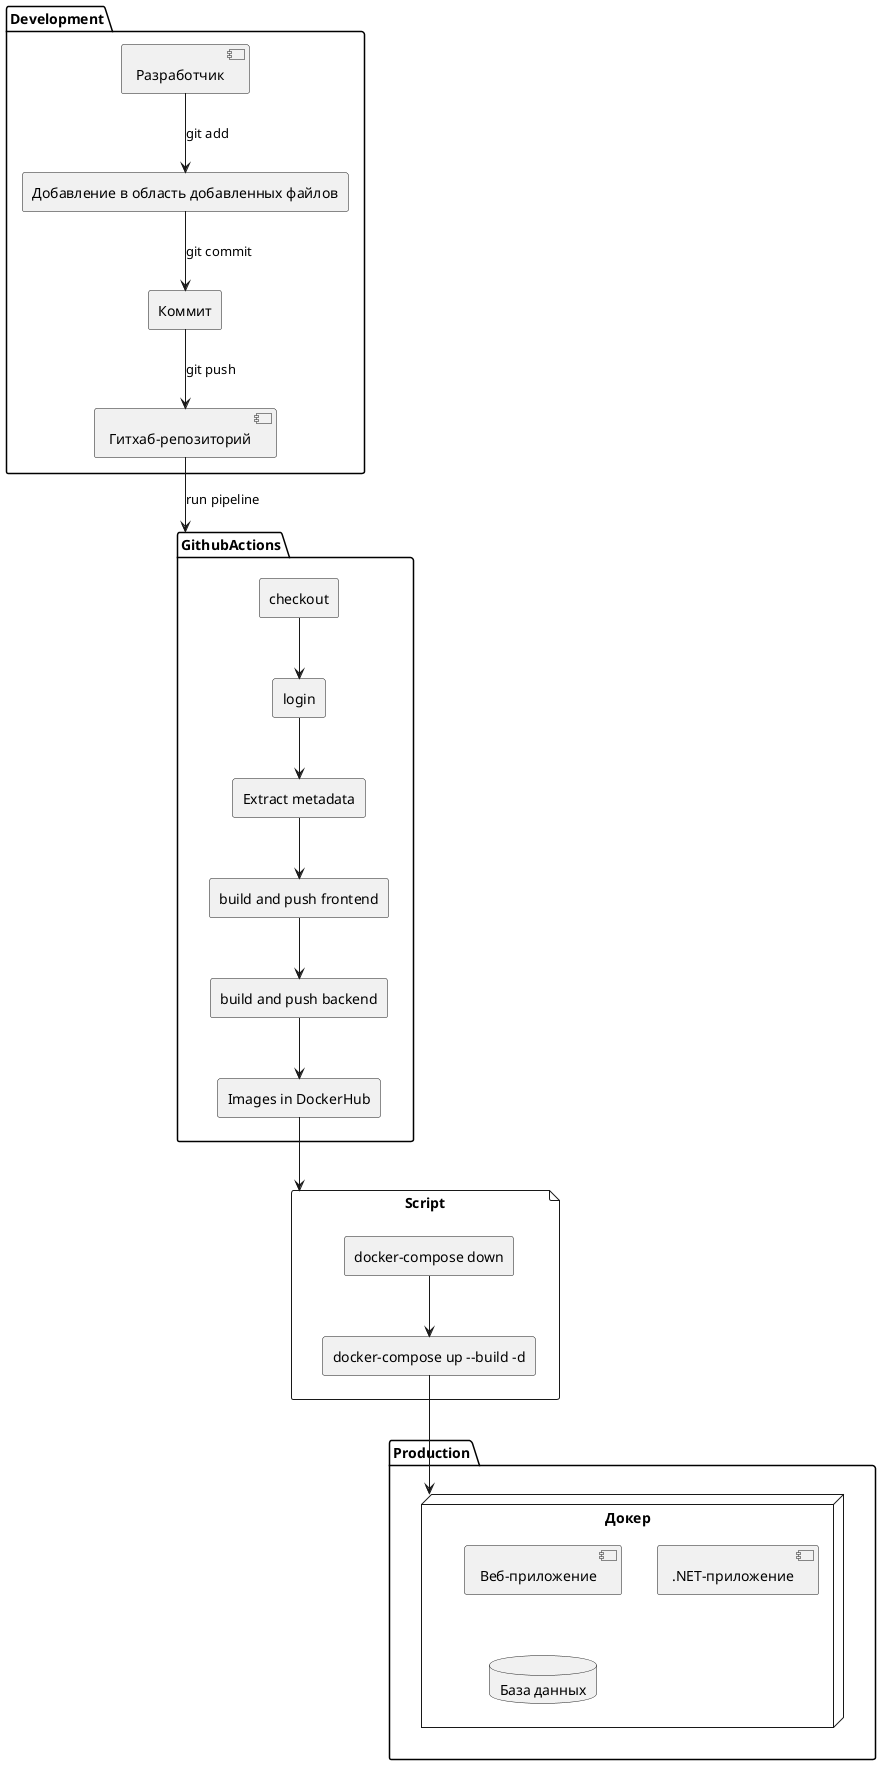 @startuml

package Development {
    component "Разработчик" as developer
    component "Гитхаб-репозиторий" as github
    rectangle "Добавление в область добавленных файлов" as add
    rectangle "Коммит" as commit

    developer --> add : "git add"
    add --> commit: "git commit"
    commit --> github: "git push"
}

package Production {
    node "Докер" as docker {
        component "Веб-приложение"
        component ".NET-приложение"
        database "База данных"
    }
}

package GithubActions {
    rectangle "checkout" as checkout
    rectangle "login" as login
    rectangle "Extract metadata" as metadata
    rectangle "build and push frontend" as frontend
    rectangle "build and push backend" as backend
    rectangle "Images in DockerHub" as DockerHub
}

File Script {
    rectangle "docker-compose down" as down
    rectangle "docker-compose up --build -d" as up
}

github --> GithubActions : "run pipeline"

checkout --> login
login --> metadata
metadata --> frontend
frontend --> backend
backend --> DockerHub

DockerHub --> Script

down --> up
up --> docker

@enduml